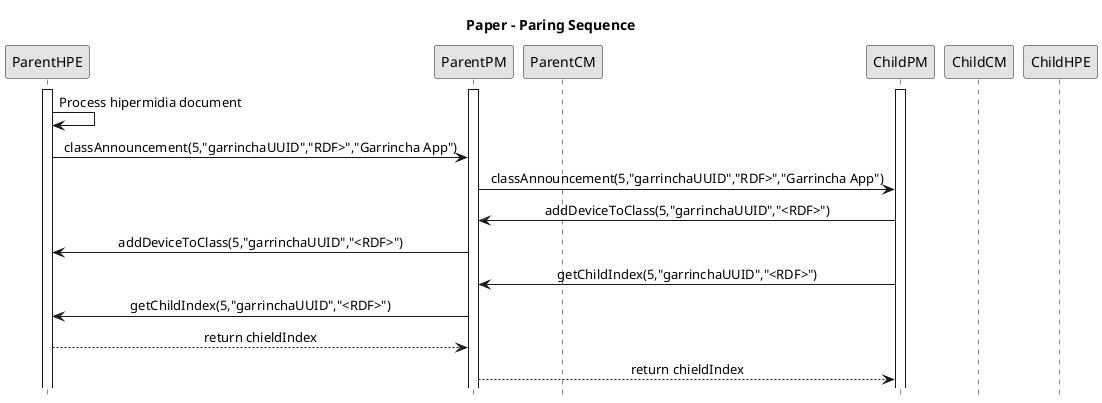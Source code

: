 '====================Begining PLANTUML params====================
@startuml
hide footbox
skinparam monochrome true
skinparam sequenceMessageAlign center

participant ParentHPE
participant ParentPM
participant ParentCM
participant ChildPM
participant ChildCM
participant ChildHPE

'====================Paper - Paring and handling classes variables Sequence====================
title Paper - Paring Sequence
activate ParentHPE
activate ParentPM
activate ChildPM
ParentHPE->ParentHPE: Process hipermidia document
ParentHPE->ParentPM: classAnnouncement(5,"garrinchaUUID","RDF>","Garrincha App")
ParentPM->ChildPM: classAnnouncement(5,"garrinchaUUID","RDF>","Garrincha App")
ChildPM->ParentPM: addDeviceToClass(5,"garrinchaUUID","<RDF>")
ParentPM->ParentHPE: addDeviceToClass(5,"garrinchaUUID","<RDF>")
ChildPM->ParentPM: getChildIndex(5,"garrinchaUUID","<RDF>")
ParentPM->ParentHPE: getChildIndex(5,"garrinchaUUID","<RDF>")
ParentHPE-->ParentPM: return chieldIndex
ParentPM-->ChildPM: return chieldIndex

'====================Propose -  Paring and handling classes variables Sequence====================
'title Propose - Paring Sequence
'PPM->CPM: classAnnouncement(5,"garrinchaUUID","<RDF>","Garrincha App")
'CPM->PPM: addDeviceToClass(5,"garrinchaUUID","<RDF>")
'CPM->PPM: setChildIndex(5,"garrinchaUUID","<RDF>")

'====================Ending PLANTUML params====================
@enduml